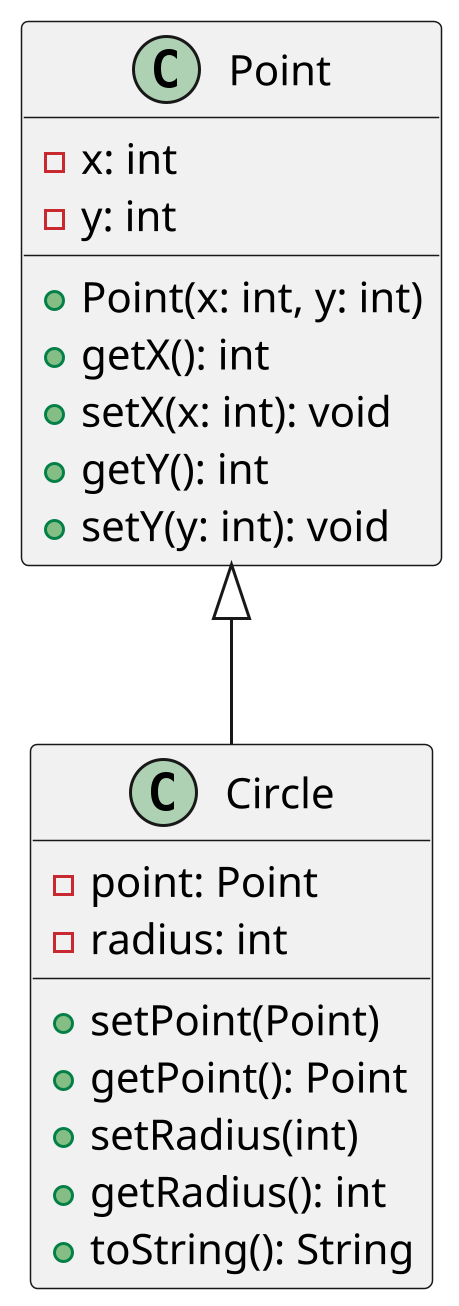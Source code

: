 @startuml MyUML
scale 3

class Point {
    - x: int
    - y: int
    + Point(x: int, y: int)
    + getX(): int
    + setX(x: int): void
    + getY(): int
    + setY(y: int): void
}

class Circle {
    - point: Point
    - radius: int
    + setPoint(Point)
    + getPoint(): Point
    + setRadius(int)
    + getRadius(): int
    + toString(): String
}

Point <|-- Circle

@enduml